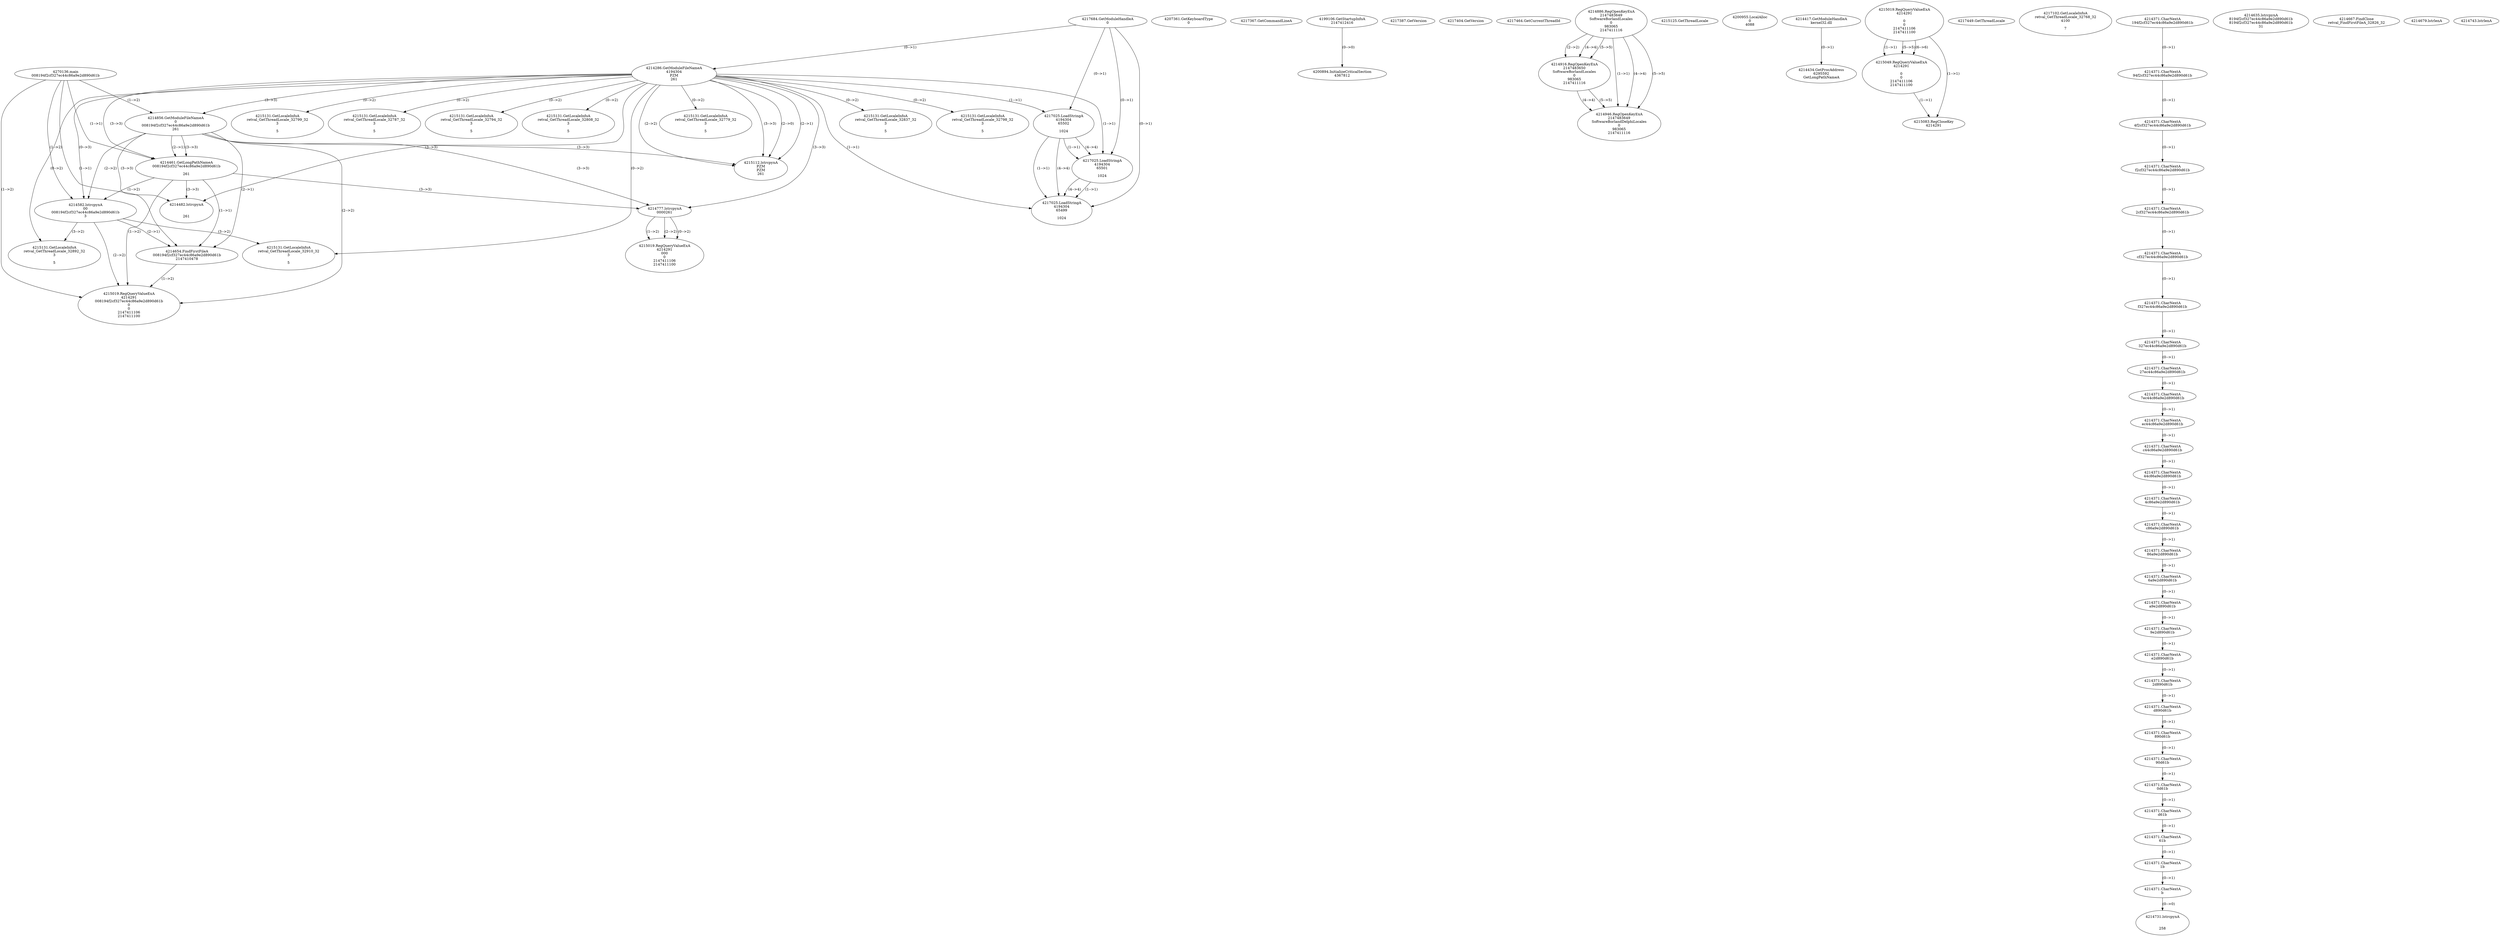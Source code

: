 // Global SCDG with merge call
digraph {
	0 [label="4270136.main
008194f2cf327ec44c86a9e2d890d61b"]
	1 [label="4217684.GetModuleHandleA
0"]
	2 [label="4207361.GetKeyboardType
0"]
	3 [label="4217367.GetCommandLineA
"]
	4 [label="4199106.GetStartupInfoA
2147412416"]
	5 [label="4217387.GetVersion
"]
	6 [label="4217404.GetVersion
"]
	7 [label="4217464.GetCurrentThreadId
"]
	8 [label="4214286.GetModuleFileNameA
4194304
PZM
261"]
	1 -> 8 [label="(0-->1)"]
	9 [label="4214856.GetModuleFileNameA
0
008194f2cf327ec44c86a9e2d890d61b
261"]
	0 -> 9 [label="(1-->2)"]
	8 -> 9 [label="(3-->3)"]
	10 [label="4214886.RegOpenKeyExA
2147483649
Software\Borland\Locales
0
983065
2147411116"]
	11 [label="4214916.RegOpenKeyExA
2147483650
Software\Borland\Locales
0
983065
2147411116"]
	10 -> 11 [label="(2-->2)"]
	10 -> 11 [label="(4-->4)"]
	10 -> 11 [label="(5-->5)"]
	12 [label="4214946.RegOpenKeyExA
2147483649
Software\Borland\Delphi\Locales
0
983065
2147411116"]
	10 -> 12 [label="(1-->1)"]
	10 -> 12 [label="(4-->4)"]
	11 -> 12 [label="(4-->4)"]
	10 -> 12 [label="(5-->5)"]
	11 -> 12 [label="(5-->5)"]
	13 [label="4215112.lstrcpynA
PZM
PZM
261"]
	8 -> 13 [label="(2-->1)"]
	8 -> 13 [label="(2-->2)"]
	8 -> 13 [label="(3-->3)"]
	9 -> 13 [label="(3-->3)"]
	8 -> 13 [label="(2-->0)"]
	14 [label="4215125.GetThreadLocale
"]
	15 [label="4215131.GetLocaleInfoA
retval_GetThreadLocale_32779_32
3

5"]
	8 -> 15 [label="(0-->2)"]
	16 [label="4217025.LoadStringA
4194304
65502

1024"]
	1 -> 16 [label="(0-->1)"]
	8 -> 16 [label="(1-->1)"]
	17 [label="4200894.InitializeCriticalSection
4367812"]
	4 -> 17 [label="(0-->0)"]
	18 [label="4200955.LocalAlloc
0
4088"]
	19 [label="4214417.GetModuleHandleA
kernel32.dll"]
	20 [label="4214434.GetProcAddress
6295592
GetLongPathNameA"]
	19 -> 20 [label="(0-->1)"]
	21 [label="4214461.GetLongPathNameA
008194f2cf327ec44c86a9e2d890d61b

261"]
	0 -> 21 [label="(1-->1)"]
	9 -> 21 [label="(2-->1)"]
	8 -> 21 [label="(3-->3)"]
	9 -> 21 [label="(3-->3)"]
	22 [label="4214482.lstrcpynA


261"]
	8 -> 22 [label="(3-->3)"]
	9 -> 22 [label="(3-->3)"]
	21 -> 22 [label="(3-->3)"]
	23 [label="4215019.RegQueryValueExA
4214291

0
0
2147411106
2147411100"]
	24 [label="4215049.RegQueryValueExA
4214291

0
0
2147411106
2147411100"]
	23 -> 24 [label="(1-->1)"]
	23 -> 24 [label="(5-->5)"]
	23 -> 24 [label="(6-->6)"]
	25 [label="4215083.RegCloseKey
4214291"]
	23 -> 25 [label="(1-->1)"]
	24 -> 25 [label="(1-->1)"]
	26 [label="4215131.GetLocaleInfoA
retval_GetThreadLocale_32837_32
3

5"]
	8 -> 26 [label="(0-->2)"]
	27 [label="4217449.GetThreadLocale
"]
	28 [label="4217102.GetLocaleInfoA
retval_GetThreadLocale_32768_32
4100

7"]
	29 [label="4214582.lstrcpynA
00
008194f2cf327ec44c86a9e2d890d61b
3"]
	0 -> 29 [label="(1-->2)"]
	9 -> 29 [label="(2-->2)"]
	21 -> 29 [label="(1-->2)"]
	8 -> 29 [label="(0-->3)"]
	30 [label="4214371.CharNextA
194f2cf327ec44c86a9e2d890d61b"]
	31 [label="4214371.CharNextA
94f2cf327ec44c86a9e2d890d61b"]
	30 -> 31 [label="(0-->1)"]
	32 [label="4214371.CharNextA
4f2cf327ec44c86a9e2d890d61b"]
	31 -> 32 [label="(0-->1)"]
	33 [label="4214371.CharNextA
f2cf327ec44c86a9e2d890d61b"]
	32 -> 33 [label="(0-->1)"]
	34 [label="4214371.CharNextA
2cf327ec44c86a9e2d890d61b"]
	33 -> 34 [label="(0-->1)"]
	35 [label="4214371.CharNextA
cf327ec44c86a9e2d890d61b"]
	34 -> 35 [label="(0-->1)"]
	36 [label="4214371.CharNextA
f327ec44c86a9e2d890d61b"]
	35 -> 36 [label="(0-->1)"]
	37 [label="4214371.CharNextA
327ec44c86a9e2d890d61b"]
	36 -> 37 [label="(0-->1)"]
	38 [label="4214371.CharNextA
27ec44c86a9e2d890d61b"]
	37 -> 38 [label="(0-->1)"]
	39 [label="4214371.CharNextA
7ec44c86a9e2d890d61b"]
	38 -> 39 [label="(0-->1)"]
	40 [label="4214371.CharNextA
ec44c86a9e2d890d61b"]
	39 -> 40 [label="(0-->1)"]
	41 [label="4214371.CharNextA
c44c86a9e2d890d61b"]
	40 -> 41 [label="(0-->1)"]
	42 [label="4214371.CharNextA
44c86a9e2d890d61b"]
	41 -> 42 [label="(0-->1)"]
	43 [label="4214371.CharNextA
4c86a9e2d890d61b"]
	42 -> 43 [label="(0-->1)"]
	44 [label="4214371.CharNextA
c86a9e2d890d61b"]
	43 -> 44 [label="(0-->1)"]
	45 [label="4214371.CharNextA
86a9e2d890d61b"]
	44 -> 45 [label="(0-->1)"]
	46 [label="4214371.CharNextA
6a9e2d890d61b"]
	45 -> 46 [label="(0-->1)"]
	47 [label="4214371.CharNextA
a9e2d890d61b"]
	46 -> 47 [label="(0-->1)"]
	48 [label="4214371.CharNextA
9e2d890d61b"]
	47 -> 48 [label="(0-->1)"]
	49 [label="4214371.CharNextA
e2d890d61b"]
	48 -> 49 [label="(0-->1)"]
	50 [label="4214371.CharNextA
2d890d61b"]
	49 -> 50 [label="(0-->1)"]
	51 [label="4214371.CharNextA
d890d61b"]
	50 -> 51 [label="(0-->1)"]
	52 [label="4214371.CharNextA
890d61b"]
	51 -> 52 [label="(0-->1)"]
	53 [label="4214371.CharNextA
90d61b"]
	52 -> 53 [label="(0-->1)"]
	54 [label="4214371.CharNextA
0d61b"]
	53 -> 54 [label="(0-->1)"]
	55 [label="4214371.CharNextA
d61b"]
	54 -> 55 [label="(0-->1)"]
	56 [label="4214371.CharNextA
61b"]
	55 -> 56 [label="(0-->1)"]
	57 [label="4214371.CharNextA
1b"]
	56 -> 57 [label="(0-->1)"]
	58 [label="4214371.CharNextA
b"]
	57 -> 58 [label="(0-->1)"]
	59 [label="4214635.lstrcpynA
8194f2cf327ec44c86a9e2d890d61b
8194f2cf327ec44c86a9e2d890d61b
31"]
	60 [label="4214654.FindFirstFileA
008194f2cf327ec44c86a9e2d890d61b
2147410478"]
	0 -> 60 [label="(1-->1)"]
	9 -> 60 [label="(2-->1)"]
	21 -> 60 [label="(1-->1)"]
	29 -> 60 [label="(2-->1)"]
	61 [label="4215019.RegQueryValueExA
4214291
008194f2cf327ec44c86a9e2d890d61b
0
0
2147411106
2147411100"]
	0 -> 61 [label="(1-->2)"]
	9 -> 61 [label="(2-->2)"]
	21 -> 61 [label="(1-->2)"]
	29 -> 61 [label="(2-->2)"]
	60 -> 61 [label="(1-->2)"]
	62 [label="4215131.GetLocaleInfoA
retval_GetThreadLocale_32910_32
3

5"]
	8 -> 62 [label="(0-->2)"]
	29 -> 62 [label="(3-->2)"]
	63 [label="4217025.LoadStringA
4194304
65501

1024"]
	1 -> 63 [label="(0-->1)"]
	8 -> 63 [label="(1-->1)"]
	16 -> 63 [label="(1-->1)"]
	16 -> 63 [label="(4-->4)"]
	64 [label="4215131.GetLocaleInfoA
retval_GetThreadLocale_32798_32
3

5"]
	8 -> 64 [label="(0-->2)"]
	65 [label="4217025.LoadStringA
4194304
65499

1024"]
	1 -> 65 [label="(0-->1)"]
	8 -> 65 [label="(1-->1)"]
	16 -> 65 [label="(1-->1)"]
	63 -> 65 [label="(1-->1)"]
	16 -> 65 [label="(4-->4)"]
	63 -> 65 [label="(4-->4)"]
	66 [label="4215131.GetLocaleInfoA
retval_GetThreadLocale_32799_32
3

5"]
	8 -> 66 [label="(0-->2)"]
	67 [label="4215131.GetLocaleInfoA
retval_GetThreadLocale_32787_32
3

5"]
	8 -> 67 [label="(0-->2)"]
	68 [label="4215131.GetLocaleInfoA
retval_GetThreadLocale_32794_32
3

5"]
	8 -> 68 [label="(0-->2)"]
	69 [label="4215131.GetLocaleInfoA
retval_GetThreadLocale_32808_32
3

5"]
	8 -> 69 [label="(0-->2)"]
	70 [label="4214667.FindClose
retval_FindFirstFileA_32826_32"]
	71 [label="4214679.lstrlenA
"]
	72 [label="4214731.lstrcpynA


258"]
	58 -> 72 [label="(0-->0)"]
	73 [label="4214743.lstrlenA
"]
	74 [label="4214777.lstrcpynA
00\
00\
261"]
	8 -> 74 [label="(3-->3)"]
	9 -> 74 [label="(3-->3)"]
	21 -> 74 [label="(3-->3)"]
	75 [label="4215019.RegQueryValueExA
4214291
00\
0
0
2147411106
2147411100"]
	74 -> 75 [label="(1-->2)"]
	74 -> 75 [label="(2-->2)"]
	74 -> 75 [label="(0-->2)"]
	76 [label="4215131.GetLocaleInfoA
retval_GetThreadLocale_32892_32
3

5"]
	8 -> 76 [label="(0-->2)"]
	29 -> 76 [label="(3-->2)"]
}
